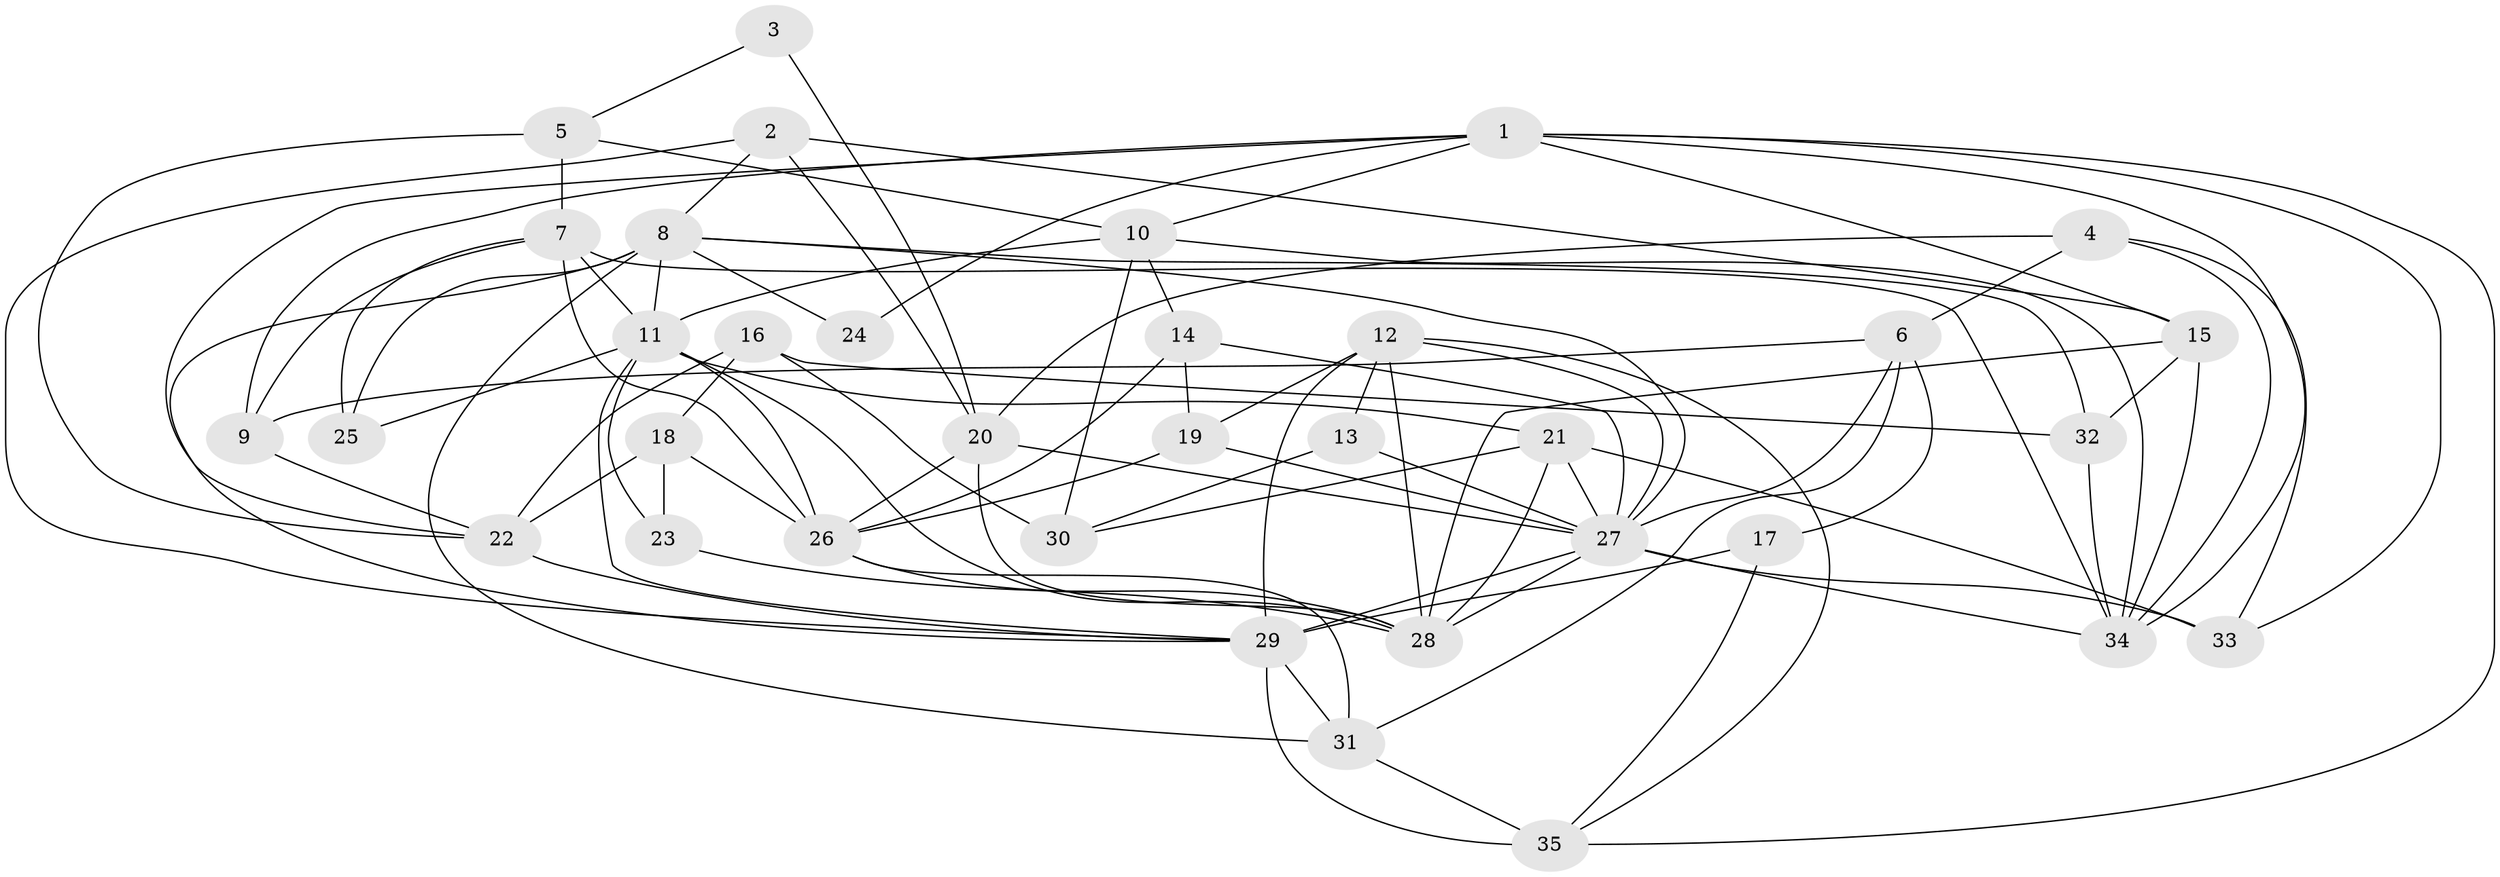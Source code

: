 // original degree distribution, {7: 0.07142857142857142, 3: 0.3, 4: 0.22857142857142856, 2: 0.14285714285714285, 5: 0.18571428571428572, 6: 0.05714285714285714, 9: 0.014285714285714285}
// Generated by graph-tools (version 1.1) at 2025/02/03/09/25 03:02:06]
// undirected, 35 vertices, 92 edges
graph export_dot {
graph [start="1"]
  node [color=gray90,style=filled];
  1;
  2;
  3;
  4;
  5;
  6;
  7;
  8;
  9;
  10;
  11;
  12;
  13;
  14;
  15;
  16;
  17;
  18;
  19;
  20;
  21;
  22;
  23;
  24;
  25;
  26;
  27;
  28;
  29;
  30;
  31;
  32;
  33;
  34;
  35;
  1 -- 9 [weight=1.0];
  1 -- 10 [weight=1.0];
  1 -- 15 [weight=1.0];
  1 -- 22 [weight=1.0];
  1 -- 24 [weight=1.0];
  1 -- 33 [weight=1.0];
  1 -- 34 [weight=1.0];
  1 -- 35 [weight=1.0];
  2 -- 8 [weight=1.0];
  2 -- 15 [weight=1.0];
  2 -- 20 [weight=1.0];
  2 -- 29 [weight=1.0];
  3 -- 5 [weight=1.0];
  3 -- 20 [weight=1.0];
  4 -- 6 [weight=1.0];
  4 -- 20 [weight=1.0];
  4 -- 33 [weight=1.0];
  4 -- 34 [weight=1.0];
  5 -- 7 [weight=1.0];
  5 -- 10 [weight=1.0];
  5 -- 22 [weight=2.0];
  6 -- 9 [weight=1.0];
  6 -- 17 [weight=1.0];
  6 -- 27 [weight=1.0];
  6 -- 31 [weight=1.0];
  7 -- 9 [weight=1.0];
  7 -- 11 [weight=1.0];
  7 -- 25 [weight=1.0];
  7 -- 26 [weight=1.0];
  7 -- 34 [weight=1.0];
  8 -- 11 [weight=2.0];
  8 -- 24 [weight=1.0];
  8 -- 25 [weight=1.0];
  8 -- 27 [weight=1.0];
  8 -- 29 [weight=1.0];
  8 -- 31 [weight=1.0];
  8 -- 32 [weight=1.0];
  9 -- 22 [weight=1.0];
  10 -- 11 [weight=1.0];
  10 -- 14 [weight=1.0];
  10 -- 30 [weight=1.0];
  10 -- 34 [weight=1.0];
  11 -- 21 [weight=1.0];
  11 -- 23 [weight=1.0];
  11 -- 25 [weight=1.0];
  11 -- 26 [weight=1.0];
  11 -- 28 [weight=1.0];
  11 -- 29 [weight=1.0];
  12 -- 13 [weight=1.0];
  12 -- 19 [weight=1.0];
  12 -- 27 [weight=1.0];
  12 -- 28 [weight=1.0];
  12 -- 29 [weight=1.0];
  12 -- 35 [weight=1.0];
  13 -- 27 [weight=1.0];
  13 -- 30 [weight=1.0];
  14 -- 19 [weight=1.0];
  14 -- 26 [weight=1.0];
  14 -- 27 [weight=1.0];
  15 -- 28 [weight=1.0];
  15 -- 32 [weight=1.0];
  15 -- 34 [weight=1.0];
  16 -- 18 [weight=2.0];
  16 -- 22 [weight=1.0];
  16 -- 30 [weight=2.0];
  16 -- 32 [weight=1.0];
  17 -- 29 [weight=1.0];
  17 -- 35 [weight=1.0];
  18 -- 22 [weight=1.0];
  18 -- 23 [weight=1.0];
  18 -- 26 [weight=1.0];
  19 -- 26 [weight=2.0];
  19 -- 27 [weight=1.0];
  20 -- 26 [weight=1.0];
  20 -- 27 [weight=1.0];
  20 -- 28 [weight=1.0];
  21 -- 27 [weight=1.0];
  21 -- 28 [weight=1.0];
  21 -- 30 [weight=1.0];
  21 -- 33 [weight=3.0];
  22 -- 29 [weight=1.0];
  23 -- 28 [weight=1.0];
  26 -- 28 [weight=1.0];
  26 -- 31 [weight=1.0];
  27 -- 28 [weight=1.0];
  27 -- 29 [weight=1.0];
  27 -- 33 [weight=1.0];
  27 -- 34 [weight=1.0];
  29 -- 31 [weight=1.0];
  29 -- 35 [weight=2.0];
  31 -- 35 [weight=1.0];
  32 -- 34 [weight=1.0];
}
